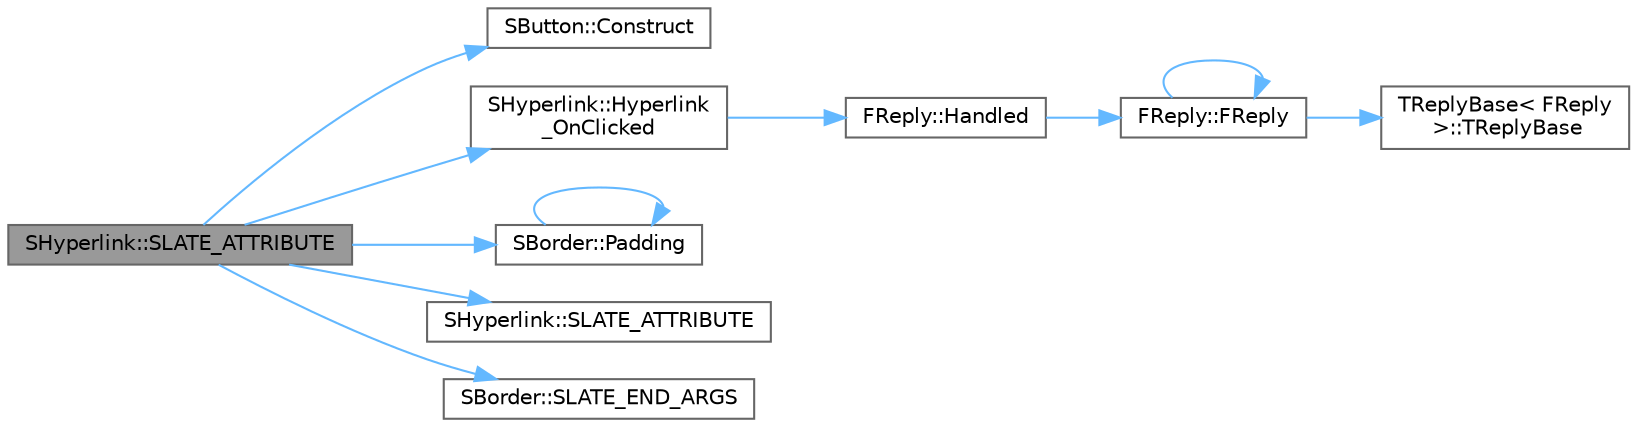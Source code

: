 digraph "SHyperlink::SLATE_ATTRIBUTE"
{
 // INTERACTIVE_SVG=YES
 // LATEX_PDF_SIZE
  bgcolor="transparent";
  edge [fontname=Helvetica,fontsize=10,labelfontname=Helvetica,labelfontsize=10];
  node [fontname=Helvetica,fontsize=10,shape=box,height=0.2,width=0.4];
  rankdir="LR";
  Node1 [id="Node000001",label="SHyperlink::SLATE_ATTRIBUTE",height=0.2,width=0.4,color="gray40", fillcolor="grey60", style="filled", fontcolor="black",tooltip="Construct the hyperlink widgets from a declaration."];
  Node1 -> Node2 [id="edge1_Node000001_Node000002",color="steelblue1",style="solid",tooltip=" "];
  Node2 [id="Node000002",label="SButton::Construct",height=0.2,width=0.4,color="grey40", fillcolor="white", style="filled",URL="$d7/d3f/classSButton.html#a045691b1db82104d12ba5f6de314b136",tooltip="Construct this widget."];
  Node1 -> Node3 [id="edge2_Node000001_Node000003",color="steelblue1",style="solid",tooltip=" "];
  Node3 [id="Node000003",label="SHyperlink::Hyperlink\l_OnClicked",height=0.2,width=0.4,color="grey40", fillcolor="white", style="filled",URL="$de/d13/classSHyperlink.html#a5902bb911ef12950caaf29218b76b414",tooltip="Invoke the OnNavigate method."];
  Node3 -> Node4 [id="edge3_Node000003_Node000004",color="steelblue1",style="solid",tooltip=" "];
  Node4 [id="Node000004",label="FReply::Handled",height=0.2,width=0.4,color="grey40", fillcolor="white", style="filled",URL="$d1/d93/classFReply.html#af1dc4382b4be21e68dfe6454f34c791f",tooltip="An event should return a FReply::Handled() to let the system know that an event was handled."];
  Node4 -> Node5 [id="edge4_Node000004_Node000005",color="steelblue1",style="solid",tooltip=" "];
  Node5 [id="Node000005",label="FReply::FReply",height=0.2,width=0.4,color="grey40", fillcolor="white", style="filled",URL="$d1/d93/classFReply.html#a17b023666800ff427736ba11b538812d",tooltip="Hidden default constructor."];
  Node5 -> Node5 [id="edge5_Node000005_Node000005",color="steelblue1",style="solid",tooltip=" "];
  Node5 -> Node6 [id="edge6_Node000005_Node000006",color="steelblue1",style="solid",tooltip=" "];
  Node6 [id="Node000006",label="TReplyBase\< FReply\l \>::TReplyBase",height=0.2,width=0.4,color="grey40", fillcolor="white", style="filled",URL="$d9/dab/classTReplyBase.html#a1e9ad2234a336e01bf672bdb3ac91423",tooltip=" "];
  Node1 -> Node7 [id="edge7_Node000001_Node000007",color="steelblue1",style="solid",tooltip=" "];
  Node7 [id="Node000007",label="SBorder::Padding",height=0.2,width=0.4,color="grey40", fillcolor="white", style="filled",URL="$d2/d51/classSBorder.html#a7340fb5fcceb566ea42bc68c792657f5",tooltip=" "];
  Node7 -> Node7 [id="edge8_Node000007_Node000007",color="steelblue1",style="solid",tooltip=" "];
  Node1 -> Node8 [id="edge9_Node000001_Node000008",color="steelblue1",style="solid",tooltip=" "];
  Node8 [id="Node000008",label="SHyperlink::SLATE_ATTRIBUTE",height=0.2,width=0.4,color="grey40", fillcolor="white", style="filled",URL="$de/d13/classSHyperlink.html#a9ea782585e97b46243b6b2b30e69f6c8",tooltip=" "];
  Node1 -> Node9 [id="edge10_Node000001_Node000009",color="steelblue1",style="solid",tooltip=" "];
  Node9 [id="Node000009",label="SBorder::SLATE_END_ARGS",height=0.2,width=0.4,color="grey40", fillcolor="white", style="filled",URL="$d2/d51/classSBorder.html#aa4e8a9c3e1b7ed2af040b9da876f0171",tooltip="Default constructor."];
}
